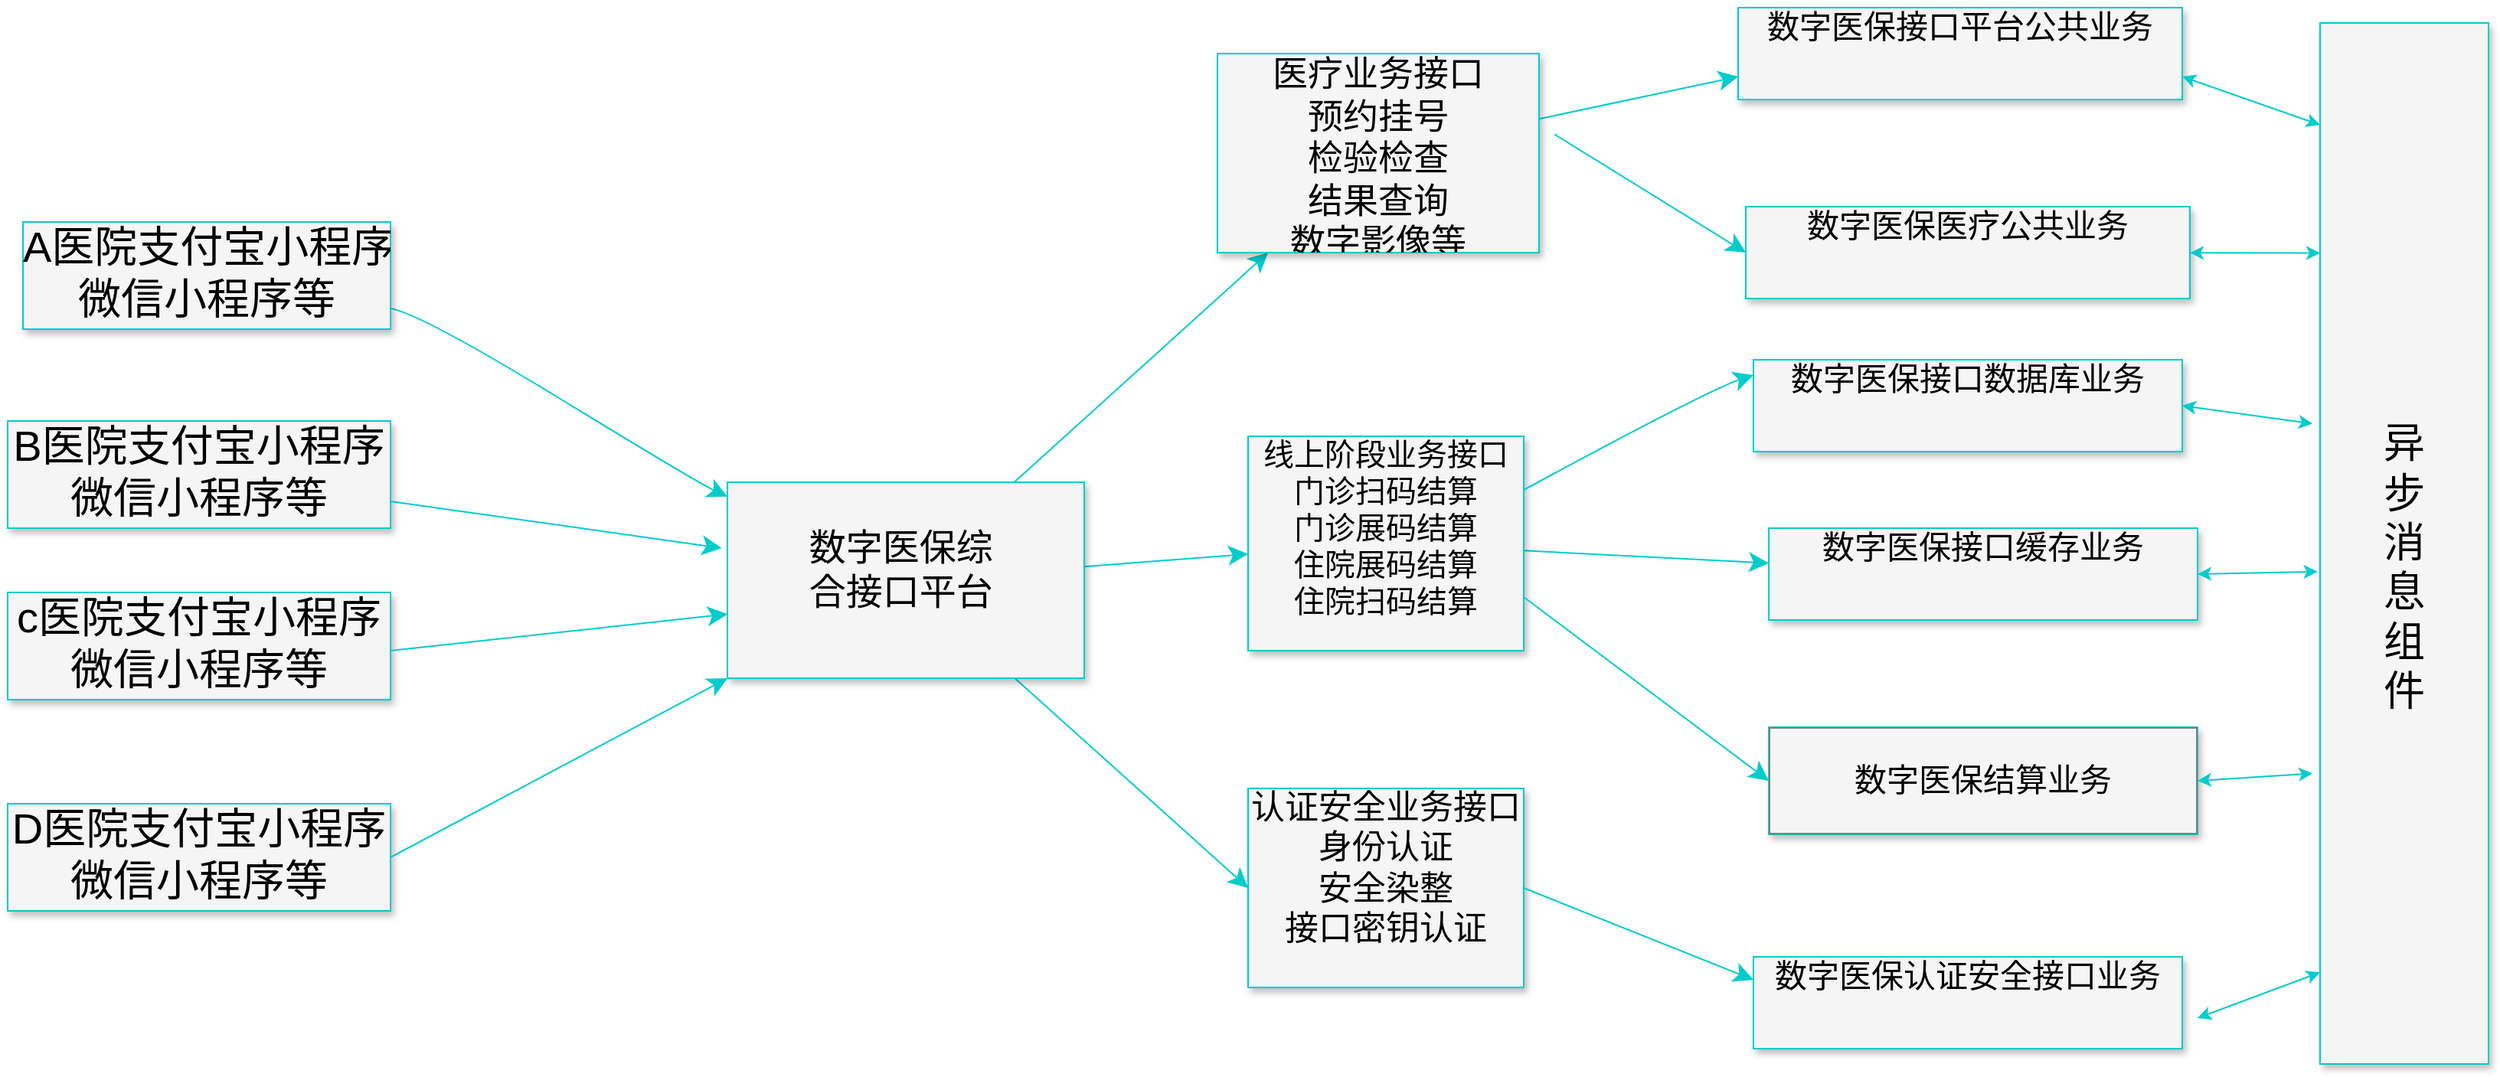 <mxfile version="13.11.0" type="github">
  <diagram name="Page-1" id="9c096ad6-e400-ecc8-3e38-643d2caac077">
    <mxGraphModel dx="2370" dy="1270" grid="1" gridSize="10" guides="1" tooltips="1" connect="1" arrows="1" fold="1" page="1" pageScale="1.5" pageWidth="1169" pageHeight="826" background="#ffffff" math="0" shadow="0">
      <root>
        <mxCell id="0" style=";html=1;" />
        <mxCell id="1" style=";html=1;" parent="0" />
        <mxCell id="3cfceab9cabfe5b9-26" style="edgeStyle=none;curved=1;html=1;startSize=10;endArrow=classic;endFill=1;endSize=10;strokeWidth=1;fontSize=12;strokeColor=#00CCCC;" parent="1" source="30e23a8a0b95c500-1" target="3cfceab9cabfe5b9-10" edge="1">
          <mxGeometry relative="1" as="geometry">
            <Array as="points">
              <mxPoint x="320" y="310" />
              <mxPoint x="500" y="420" />
            </Array>
          </mxGeometry>
        </mxCell>
        <mxCell id="30e23a8a0b95c500-1" value="&lt;font style=&quot;font-size: 28px&quot;&gt;A医院支付宝小程序&lt;br&gt;微信小程序等&lt;br&gt;&lt;/font&gt;" style="text;html=1;fillColor=#f5f5f5;overflow=fill;rounded=0;shadow=1;fontSize=12;align=center;strokeColor=#00CCCC;" parent="1" vertex="1">
          <mxGeometry x="60" y="250" width="240" height="70" as="geometry" />
        </mxCell>
        <mxCell id="3cfceab9cabfe5b9-4" value="&lt;font style=&quot;font-size: 21px&quot;&gt;数字医保认证安全接口业务&lt;/font&gt;" style="text;html=1;fillColor=#f5f5f5;overflow=fill;rounded=0;shadow=1;fontSize=12;align=center;strokeColor=#00CCCC;" parent="1" vertex="1">
          <mxGeometry x="1190" y="730" width="280" height="60" as="geometry" />
        </mxCell>
        <mxCell id="3cfceab9cabfe5b9-30" style="edgeStyle=none;curved=1;html=1;startSize=10;endArrow=classic;endFill=1;endSize=10;strokeWidth=1;fontSize=12;strokeColor=#00CCCC;" parent="1" source="3cfceab9cabfe5b9-8" target="3cfceab9cabfe5b9-18" edge="1">
          <mxGeometry relative="1" as="geometry" />
        </mxCell>
        <mxCell id="3cfceab9cabfe5b9-8" value="&lt;font style=&quot;font-size: 20px&quot;&gt;线上阶段业务接口&lt;br&gt;门诊扫码结算&lt;br&gt;门诊展码结算&lt;br&gt;住院展码结算&lt;br&gt;住院扫码结算&lt;br&gt;&lt;/font&gt;" style="text;html=1;fillColor=#f5f5f5;overflow=fill;rounded=0;shadow=1;fontSize=12;align=center;strokeColor=#00CCCC;" parent="1" vertex="1">
          <mxGeometry x="860" y="390" width="180" height="140" as="geometry" />
        </mxCell>
        <mxCell id="3cfceab9cabfe5b9-27" style="edgeStyle=none;curved=1;html=1;startSize=10;endArrow=classic;endFill=1;endSize=10;strokeWidth=1;fontSize=12;strokeColor=#00CCCC;" parent="1" source="3cfceab9cabfe5b9-10" target="3cfceab9cabfe5b9-12" edge="1">
          <mxGeometry relative="1" as="geometry" />
        </mxCell>
        <mxCell id="3cfceab9cabfe5b9-29" style="edgeStyle=none;curved=1;html=1;startSize=10;endArrow=classic;endFill=1;endSize=10;strokeWidth=1;fontSize=12;strokeColor=#00CCCC;" parent="1" source="3cfceab9cabfe5b9-10" target="3cfceab9cabfe5b9-8" edge="1">
          <mxGeometry relative="1" as="geometry" />
        </mxCell>
        <mxCell id="3cfceab9cabfe5b9-43" style="edgeStyle=none;curved=1;html=1;startSize=10;endArrow=classic;endFill=1;endSize=10;strokeWidth=1;fontSize=12;strokeColor=#00CCCC;entryX=0;entryY=0.5;entryDx=0;entryDy=0;" parent="1" source="3cfceab9cabfe5b9-10" target="3cfceab9cabfe5b9-13" edge="1">
          <mxGeometry relative="1" as="geometry" />
        </mxCell>
        <mxCell id="3cfceab9cabfe5b9-10" value="&lt;span style=&quot;font-size: 24px&quot;&gt;&lt;br&gt;&amp;nbsp; &amp;nbsp; &amp;nbsp; &amp;nbsp; 数字医保综&lt;br&gt;&amp;nbsp; &amp;nbsp; &amp;nbsp; &amp;nbsp; 合接口平台&lt;/span&gt;" style="text;html=1;fillColor=#f5f5f5;overflow=fill;rounded=0;shadow=1;fontSize=12;align=left;strokeColor=#00CCCC;" parent="1" vertex="1">
          <mxGeometry x="520" y="420" width="233" height="128" as="geometry" />
        </mxCell>
        <mxCell id="3cfceab9cabfe5b9-28" style="edgeStyle=none;curved=1;html=1;startSize=10;endArrow=classic;endFill=1;endSize=10;strokeWidth=1;fontSize=12;strokeColor=#00CCCC;entryX=0;entryY=0.75;entryDx=0;entryDy=0;" parent="1" source="3cfceab9cabfe5b9-12" target="3cfceab9cabfe5b9-14" edge="1">
          <mxGeometry relative="1" as="geometry" />
        </mxCell>
        <mxCell id="3cfceab9cabfe5b9-12" value="&lt;font style=&quot;font-size: 23px&quot;&gt;医疗业务接口&lt;br&gt;预约挂号&lt;br&gt;检验检查&lt;br&gt;结果查询&lt;br&gt;数字影像等&lt;br&gt;&lt;/font&gt;" style="text;html=1;fillColor=#f5f5f5;overflow=fill;rounded=0;shadow=1;fontSize=12;align=center;strokeColor=#00CCCC;" parent="1" vertex="1">
          <mxGeometry x="840" y="140" width="210" height="130" as="geometry" />
        </mxCell>
        <mxCell id="3cfceab9cabfe5b9-13" value="&lt;font style=&quot;font-size: 22px&quot;&gt;认证安全业务接口&lt;br&gt;身份认证&lt;br&gt;安全染整&lt;br&gt;接口密钥认证&lt;/font&gt;" style="text;html=1;fillColor=#f5f5f5;overflow=fill;rounded=0;shadow=1;fontSize=12;align=center;strokeColor=#00CCCC;" parent="1" vertex="1">
          <mxGeometry x="860" y="620" width="180" height="130" as="geometry" />
        </mxCell>
        <mxCell id="3cfceab9cabfe5b9-14" value="&lt;font style=&quot;font-size: 21px&quot;&gt;数字医保接口平台公共业务&lt;/font&gt;" style="text;html=1;fillColor=#f5f5f5;overflow=fill;rounded=0;shadow=1;fontSize=12;align=center;strokeColor=#00CCCC;" parent="1" vertex="1">
          <mxGeometry x="1180" y="110" width="290" height="60" as="geometry" />
        </mxCell>
        <mxCell id="3cfceab9cabfe5b9-17" value="&lt;font style=&quot;font-size: 21px&quot;&gt;数字医保接口数据库业务&lt;/font&gt;" style="text;html=1;fillColor=#f5f5f5;overflow=fill;rounded=0;shadow=1;fontSize=12;align=center;strokeColor=#00CCCC;" parent="1" vertex="1">
          <mxGeometry x="1190" y="340" width="280" height="60" as="geometry" />
        </mxCell>
        <mxCell id="3cfceab9cabfe5b9-18" value="&lt;font style=&quot;font-size: 21px&quot;&gt;数字医保接口缓存业务&lt;/font&gt;" style="text;html=1;fillColor=#f5f5f5;overflow=fill;rounded=0;shadow=1;fontSize=12;align=center;strokeColor=#00CCCC;" parent="1" vertex="1">
          <mxGeometry x="1200" y="450" width="280" height="60" as="geometry" />
        </mxCell>
        <mxCell id="Uha037Yewf6qEPqtOt1G-1" value="&lt;font style=&quot;font-size: 28px&quot;&gt;B医院支付宝小程序&lt;br&gt;微信小程序等&lt;br&gt;&lt;/font&gt;" style="text;html=1;fillColor=#f5f5f5;overflow=fill;rounded=0;shadow=1;fontSize=12;align=center;strokeColor=#00CCCC;" vertex="1" parent="1">
          <mxGeometry x="50" y="380" width="250" height="70" as="geometry" />
        </mxCell>
        <mxCell id="Uha037Yewf6qEPqtOt1G-6" style="edgeStyle=none;curved=1;html=1;startSize=10;endArrow=classic;endFill=1;endSize=10;strokeWidth=1;fontSize=12;exitX=1;exitY=0.75;exitDx=0;exitDy=0;entryX=-0.016;entryY=0.336;entryDx=0;entryDy=0;entryPerimeter=0;strokeColor=#00CCCC;" edge="1" parent="1" source="Uha037Yewf6qEPqtOt1G-1" target="3cfceab9cabfe5b9-10">
          <mxGeometry relative="1" as="geometry">
            <mxPoint x="310" y="480" as="sourcePoint" />
            <mxPoint x="530" y="456.163" as="targetPoint" />
          </mxGeometry>
        </mxCell>
        <mxCell id="Uha037Yewf6qEPqtOt1G-7" value="&lt;font style=&quot;font-size: 28px&quot;&gt;c医院支付宝小程序&lt;br&gt;微信小程序等&lt;br&gt;&lt;/font&gt;" style="text;html=1;fillColor=#f5f5f5;overflow=fill;rounded=0;shadow=1;fontSize=12;align=center;strokeColor=#00CCCC;" vertex="1" parent="1">
          <mxGeometry x="50" y="492" width="250" height="70" as="geometry" />
        </mxCell>
        <mxCell id="Uha037Yewf6qEPqtOt1G-8" value="&lt;font style=&quot;font-size: 28px&quot;&gt;D医院支付宝小程序&lt;br&gt;微信小程序等&lt;br&gt;&lt;/font&gt;" style="text;html=1;fillColor=#f5f5f5;overflow=fill;rounded=0;shadow=1;fontSize=12;align=center;strokeColor=#00CCCC;" vertex="1" parent="1">
          <mxGeometry x="50" y="630" width="250" height="70" as="geometry" />
        </mxCell>
        <mxCell id="Uha037Yewf6qEPqtOt1G-9" style="edgeStyle=none;curved=1;html=1;startSize=10;endArrow=classic;endFill=1;endSize=10;strokeWidth=1;fontSize=12;strokeColor=#00CCCC;" edge="1" parent="1">
          <mxGeometry relative="1" as="geometry">
            <mxPoint x="300" y="530" as="sourcePoint" />
            <mxPoint x="520" y="506.16" as="targetPoint" />
          </mxGeometry>
        </mxCell>
        <mxCell id="Uha037Yewf6qEPqtOt1G-10" style="edgeStyle=none;curved=1;html=1;startSize=10;endArrow=classic;endFill=1;endSize=10;strokeWidth=1;fontSize=12;entryX=0;entryY=1;entryDx=0;entryDy=0;exitX=1;exitY=0.5;exitDx=0;exitDy=0;strokeColor=#00CCCC;" edge="1" parent="1" source="Uha037Yewf6qEPqtOt1G-8" target="3cfceab9cabfe5b9-10">
          <mxGeometry relative="1" as="geometry">
            <mxPoint x="300" y="641.84" as="sourcePoint" />
            <mxPoint x="550" y="520.003" as="targetPoint" />
          </mxGeometry>
        </mxCell>
        <mxCell id="Uha037Yewf6qEPqtOt1G-12" value="&lt;table border=&quot;1&quot; width=&quot;100%&quot; style=&quot;width: 100% ; height: 100% ; border-collapse: collapse ; font-size: 21px&quot;&gt;&lt;tbody&gt;&lt;tr&gt;&lt;td colspan=&quot;2&quot; align=&quot;center&quot;&gt;&lt;font style=&quot;font-size: 21px&quot;&gt;数字医保结算业务&lt;/font&gt;&lt;/td&gt;&lt;/tr&gt;&lt;/tbody&gt;&lt;/table&gt;" style="text;html=1;fillColor=#f5f5f5;overflow=fill;rounded=0;shadow=1;fontSize=12;align=center;strokeColor=#00CCCC;" vertex="1" parent="1">
          <mxGeometry x="1200" y="580" width="280" height="70" as="geometry" />
        </mxCell>
        <mxCell id="Uha037Yewf6qEPqtOt1G-15" style="edgeStyle=none;curved=1;html=1;startSize=10;endArrow=classic;endFill=1;endSize=10;strokeWidth=1;fontSize=12;strokeColor=#00CCCC;exitX=1;exitY=0.5;exitDx=0;exitDy=0;entryX=0;entryY=0.25;entryDx=0;entryDy=0;" edge="1" parent="1" source="3cfceab9cabfe5b9-13" target="3cfceab9cabfe5b9-4">
          <mxGeometry relative="1" as="geometry">
            <mxPoint x="1070" y="620.001" as="sourcePoint" />
            <mxPoint x="1180" y="636.001" as="targetPoint" />
          </mxGeometry>
        </mxCell>
        <mxCell id="Uha037Yewf6qEPqtOt1G-17" style="edgeStyle=none;curved=1;html=1;startSize=10;endArrow=classic;endFill=1;endSize=10;strokeWidth=1;fontSize=12;strokeColor=#00CCCC;entryX=0;entryY=0.5;entryDx=0;entryDy=0;" edge="1" parent="1" target="Uha037Yewf6qEPqtOt1G-18">
          <mxGeometry relative="1" as="geometry">
            <mxPoint x="1060" y="192.66" as="sourcePoint" />
            <mxPoint x="1190" y="165" as="targetPoint" />
          </mxGeometry>
        </mxCell>
        <mxCell id="Uha037Yewf6qEPqtOt1G-18" value="&lt;font style=&quot;font-size: 21px&quot;&gt;数字医保医疗公共业务&lt;/font&gt;" style="text;html=1;fillColor=#f5f5f5;overflow=fill;rounded=0;shadow=1;fontSize=12;align=center;strokeColor=#00CCCC;" vertex="1" parent="1">
          <mxGeometry x="1185" y="240" width="290" height="60" as="geometry" />
        </mxCell>
        <mxCell id="Uha037Yewf6qEPqtOt1G-19" style="edgeStyle=none;curved=1;html=1;startSize=10;endArrow=classic;endFill=1;endSize=10;strokeWidth=1;fontSize=12;strokeColor=#00CCCC;exitX=1;exitY=0.25;exitDx=0;exitDy=0;" edge="1" parent="1" source="3cfceab9cabfe5b9-8">
          <mxGeometry relative="1" as="geometry">
            <mxPoint x="1090" y="301.33" as="sourcePoint" />
            <mxPoint x="1190" y="350" as="targetPoint" />
            <Array as="points">
              <mxPoint x="1160" y="360" />
            </Array>
          </mxGeometry>
        </mxCell>
        <mxCell id="Uha037Yewf6qEPqtOt1G-21" style="edgeStyle=none;curved=1;html=1;startSize=10;endArrow=classic;endFill=1;endSize=10;strokeWidth=1;fontSize=12;strokeColor=#00CCCC;exitX=1;exitY=0.75;exitDx=0;exitDy=0;entryX=0;entryY=0.5;entryDx=0;entryDy=0;" edge="1" parent="1" source="3cfceab9cabfe5b9-8" target="Uha037Yewf6qEPqtOt1G-12">
          <mxGeometry relative="1" as="geometry">
            <mxPoint x="1040" y="528.943" as="sourcePoint" />
            <mxPoint x="1190" y="521.048" as="targetPoint" />
          </mxGeometry>
        </mxCell>
        <mxCell id="Uha037Yewf6qEPqtOt1G-24" value="&lt;span style=&quot;font-size: 27px&quot;&gt;&lt;br&gt;&lt;br&gt;&lt;br&gt;&lt;br&gt;&lt;br&gt;&lt;br&gt;&lt;br&gt;&lt;br&gt;异&lt;br&gt;步&lt;br&gt;消&lt;br&gt;息&lt;br&gt;组&lt;br&gt;件&lt;/span&gt;" style="text;html=1;fillColor=#f5f5f5;overflow=fill;rounded=0;shadow=1;fontSize=12;align=center;strokeColor=#00CCCC;" vertex="1" parent="1">
          <mxGeometry x="1560" y="120" width="110" height="680" as="geometry" />
        </mxCell>
        <mxCell id="Uha037Yewf6qEPqtOt1G-26" value="" style="endArrow=classic;startArrow=classic;html=1;strokeColor=#00CCCC;exitX=1;exitY=0.75;exitDx=0;exitDy=0;entryX=0;entryY=0.098;entryDx=0;entryDy=0;entryPerimeter=0;" edge="1" parent="1" source="3cfceab9cabfe5b9-14" target="Uha037Yewf6qEPqtOt1G-24">
          <mxGeometry width="50" height="50" relative="1" as="geometry">
            <mxPoint x="1480" y="200" as="sourcePoint" />
            <mxPoint x="1530" y="150" as="targetPoint" />
          </mxGeometry>
        </mxCell>
        <mxCell id="Uha037Yewf6qEPqtOt1G-28" value="" style="endArrow=classic;startArrow=classic;html=1;strokeColor=#00CCCC;entryX=0;entryY=0.221;entryDx=0;entryDy=0;entryPerimeter=0;" edge="1" parent="1" source="Uha037Yewf6qEPqtOt1G-18" target="Uha037Yewf6qEPqtOt1G-24">
          <mxGeometry width="50" height="50" relative="1" as="geometry">
            <mxPoint x="1475" y="320" as="sourcePoint" />
            <mxPoint x="1545.711" y="270" as="targetPoint" />
          </mxGeometry>
        </mxCell>
        <mxCell id="Uha037Yewf6qEPqtOt1G-29" value="" style="endArrow=classic;startArrow=classic;html=1;strokeColor=#00CCCC;entryX=-0.045;entryY=0.385;entryDx=0;entryDy=0;entryPerimeter=0;exitX=1;exitY=0.5;exitDx=0;exitDy=0;" edge="1" parent="1" source="3cfceab9cabfe5b9-17" target="Uha037Yewf6qEPqtOt1G-24">
          <mxGeometry width="50" height="50" relative="1" as="geometry">
            <mxPoint x="1480" y="400" as="sourcePoint" />
            <mxPoint x="1530" y="350" as="targetPoint" />
          </mxGeometry>
        </mxCell>
        <mxCell id="Uha037Yewf6qEPqtOt1G-30" value="" style="endArrow=classic;startArrow=classic;html=1;strokeColor=#00CCCC;exitX=1;exitY=0.5;exitDx=0;exitDy=0;entryX=-0.015;entryY=0.527;entryDx=0;entryDy=0;entryPerimeter=0;" edge="1" parent="1" source="3cfceab9cabfe5b9-18" target="Uha037Yewf6qEPqtOt1G-24">
          <mxGeometry width="50" height="50" relative="1" as="geometry">
            <mxPoint x="1520" y="510" as="sourcePoint" />
            <mxPoint x="1570" y="460" as="targetPoint" />
          </mxGeometry>
        </mxCell>
        <mxCell id="Uha037Yewf6qEPqtOt1G-31" value="" style="endArrow=classic;startArrow=classic;html=1;strokeColor=#00CCCC;exitX=1;exitY=0.5;exitDx=0;exitDy=0;entryX=-0.045;entryY=0.721;entryDx=0;entryDy=0;entryPerimeter=0;" edge="1" parent="1" source="Uha037Yewf6qEPqtOt1G-12" target="Uha037Yewf6qEPqtOt1G-24">
          <mxGeometry width="50" height="50" relative="1" as="geometry">
            <mxPoint x="1500" y="650" as="sourcePoint" />
            <mxPoint x="1550" y="600" as="targetPoint" />
          </mxGeometry>
        </mxCell>
        <mxCell id="Uha037Yewf6qEPqtOt1G-32" value="" style="endArrow=classic;startArrow=classic;html=1;strokeColor=#00CCCC;entryX=0;entryY=0.912;entryDx=0;entryDy=0;entryPerimeter=0;" edge="1" parent="1" target="Uha037Yewf6qEPqtOt1G-24">
          <mxGeometry width="50" height="50" relative="1" as="geometry">
            <mxPoint x="1480" y="770" as="sourcePoint" />
            <mxPoint x="1550" y="740" as="targetPoint" />
          </mxGeometry>
        </mxCell>
      </root>
    </mxGraphModel>
  </diagram>
</mxfile>
